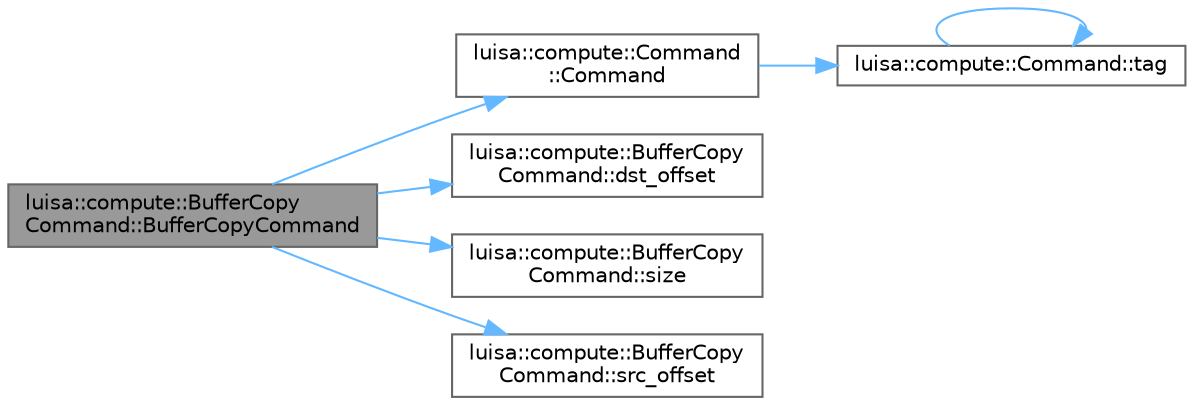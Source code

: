 digraph "luisa::compute::BufferCopyCommand::BufferCopyCommand"
{
 // LATEX_PDF_SIZE
  bgcolor="transparent";
  edge [fontname=Helvetica,fontsize=10,labelfontname=Helvetica,labelfontsize=10];
  node [fontname=Helvetica,fontsize=10,shape=box,height=0.2,width=0.4];
  rankdir="LR";
  Node1 [id="Node000001",label="luisa::compute::BufferCopy\lCommand::BufferCopyCommand",height=0.2,width=0.4,color="gray40", fillcolor="grey60", style="filled", fontcolor="black",tooltip=" "];
  Node1 -> Node2 [id="edge7_Node000001_Node000002",color="steelblue1",style="solid",tooltip=" "];
  Node2 [id="Node000002",label="luisa::compute::Command\l::Command",height=0.2,width=0.4,color="grey40", fillcolor="white", style="filled",URL="$classluisa_1_1compute_1_1_command.html#a5e3352338fbe2300dbde316632484f56",tooltip=" "];
  Node2 -> Node3 [id="edge8_Node000002_Node000003",color="steelblue1",style="solid",tooltip=" "];
  Node3 [id="Node000003",label="luisa::compute::Command::tag",height=0.2,width=0.4,color="grey40", fillcolor="white", style="filled",URL="$classluisa_1_1compute_1_1_command.html#af5d6279e53fdc5a6bb50b95d7f0591ba",tooltip=" "];
  Node3 -> Node3 [id="edge9_Node000003_Node000003",color="steelblue1",style="solid",tooltip=" "];
  Node1 -> Node4 [id="edge10_Node000001_Node000004",color="steelblue1",style="solid",tooltip=" "];
  Node4 [id="Node000004",label="luisa::compute::BufferCopy\lCommand::dst_offset",height=0.2,width=0.4,color="grey40", fillcolor="white", style="filled",URL="$classluisa_1_1compute_1_1_buffer_copy_command.html#a5ad36aa5db7770684f4e76198a3d0dfa",tooltip=" "];
  Node1 -> Node5 [id="edge11_Node000001_Node000005",color="steelblue1",style="solid",tooltip=" "];
  Node5 [id="Node000005",label="luisa::compute::BufferCopy\lCommand::size",height=0.2,width=0.4,color="grey40", fillcolor="white", style="filled",URL="$classluisa_1_1compute_1_1_buffer_copy_command.html#acd3a6e09fd4395040ddcaca1ba70d761",tooltip=" "];
  Node1 -> Node6 [id="edge12_Node000001_Node000006",color="steelblue1",style="solid",tooltip=" "];
  Node6 [id="Node000006",label="luisa::compute::BufferCopy\lCommand::src_offset",height=0.2,width=0.4,color="grey40", fillcolor="white", style="filled",URL="$classluisa_1_1compute_1_1_buffer_copy_command.html#a2ea257f8b5aebb595b9a183dc2f1c6f4",tooltip=" "];
}
